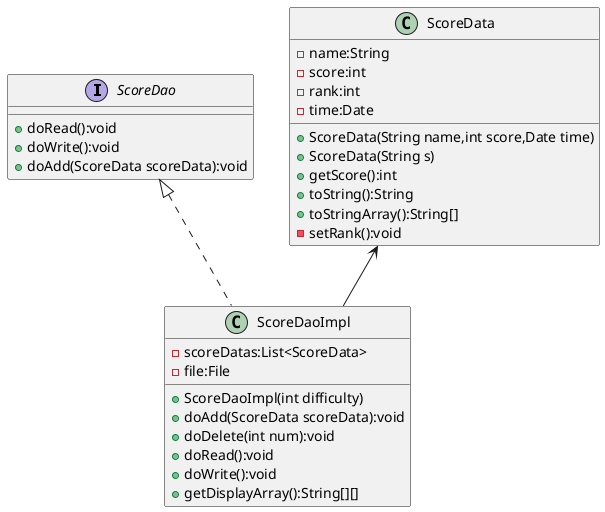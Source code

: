 @startuml
'https://plantuml.com/class-diagram

interface ScoreDao
{
    +doRead():void
    +doWrite():void
    +doAdd(ScoreData scoreData):void
}
class ScoreData
{
    -name:String
    -score:int
    -rank:int
    -time:Date
    +ScoreData(String name,int score,Date time)
    +ScoreData(String s)
    +getScore():int
    +toString():String
    +toStringArray():String[]
    -setRank():void
}
class ScoreDaoImpl
{
    -scoreDatas:List<ScoreData>
    -file:File
    +ScoreDaoImpl(int difficulty)
    +doAdd(ScoreData scoreData):void
    +doDelete(int num):void
    +doRead():void
    +doWrite():void
    +getDisplayArray():String[][]
}
ScoreDao<|..ScoreDaoImpl
ScoreData<--ScoreDaoImpl
@enduml
